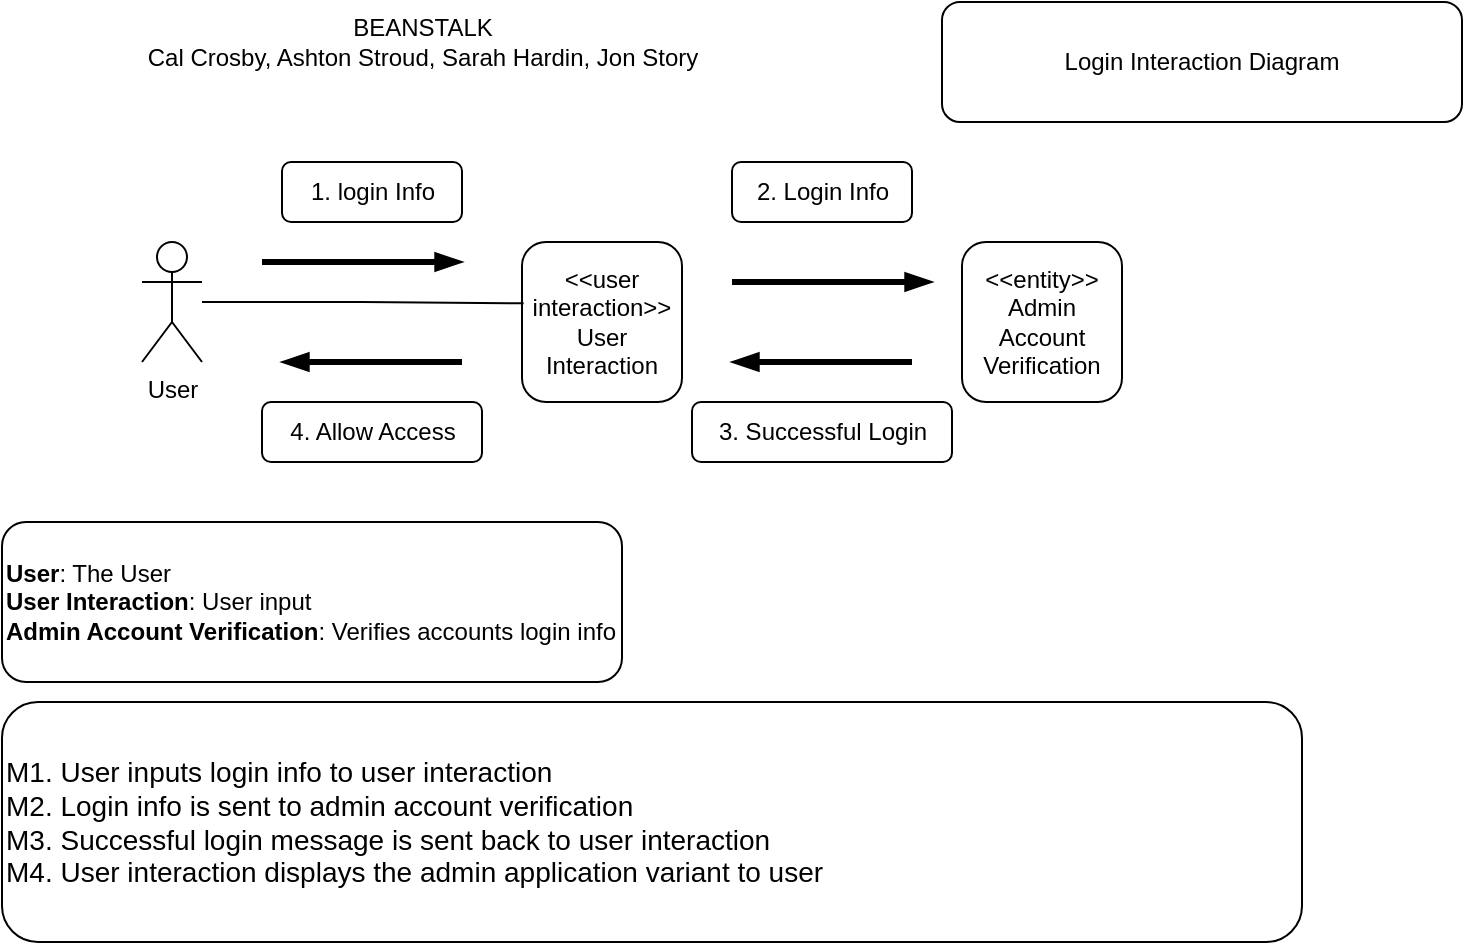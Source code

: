 <mxfile version="22.0.2" type="device">
  <diagram name="Page-1" id="3gxddhXzKKZRk-OIyxOT">
    <mxGraphModel dx="712" dy="820" grid="1" gridSize="10" guides="1" tooltips="1" connect="1" arrows="1" fold="1" page="1" pageScale="1" pageWidth="850" pageHeight="1100" math="0" shadow="0">
      <root>
        <mxCell id="0" />
        <mxCell id="1" parent="0" />
        <mxCell id="OSn7Ex0KW1HROBWdStls-2" value="Login Interaction Diagram" style="rounded=1;whiteSpace=wrap;html=1;" parent="1" vertex="1">
          <mxGeometry x="530" y="30" width="260" height="60" as="geometry" />
        </mxCell>
        <mxCell id="OSn7Ex0KW1HROBWdStls-3" value="&lt;font style=&quot;font-size: 14px;&quot;&gt;M1. User inputs login info to user interaction&lt;br&gt;M2. Login info is sent to admin account verification&lt;br&gt;M3. Successful login message is sent back to user interaction&lt;br&gt;M4. User interaction displays the admin application variant to user&lt;br&gt;&lt;/font&gt;" style="rounded=1;whiteSpace=wrap;html=1;align=left;" parent="1" vertex="1">
          <mxGeometry x="60" y="380" width="650" height="120" as="geometry" />
        </mxCell>
        <mxCell id="OSn7Ex0KW1HROBWdStls-4" value="&lt;b&gt;User&lt;/b&gt;: The User&lt;br&gt;&lt;b&gt;User Interaction&lt;/b&gt;: User input&lt;br&gt;&lt;b&gt;Admin Account Verification&lt;/b&gt;: Verifies accounts login info" style="rounded=1;whiteSpace=wrap;html=1;align=left;" parent="1" vertex="1">
          <mxGeometry x="60" y="290" width="310" height="80" as="geometry" />
        </mxCell>
        <mxCell id="OSn7Ex0KW1HROBWdStls-5" value="User" style="shape=umlActor;verticalLabelPosition=bottom;verticalAlign=top;html=1;outlineConnect=0;" parent="1" vertex="1">
          <mxGeometry x="130" y="150" width="30" height="60" as="geometry" />
        </mxCell>
        <mxCell id="OSn7Ex0KW1HROBWdStls-6" value="&amp;lt;&amp;lt;user interaction&amp;gt;&amp;gt;&lt;br&gt;User Interaction" style="whiteSpace=wrap;html=1;aspect=fixed;rounded=1;" parent="1" vertex="1">
          <mxGeometry x="320" y="150" width="80" height="80" as="geometry" />
        </mxCell>
        <mxCell id="OSn7Ex0KW1HROBWdStls-7" style="edgeStyle=orthogonalEdgeStyle;rounded=0;orthogonalLoop=1;jettySize=auto;html=1;entryX=0.01;entryY=0.383;entryDx=0;entryDy=0;entryPerimeter=0;endArrow=none;endFill=0;" parent="1" source="OSn7Ex0KW1HROBWdStls-5" target="OSn7Ex0KW1HROBWdStls-6" edge="1">
          <mxGeometry relative="1" as="geometry" />
        </mxCell>
        <mxCell id="OSn7Ex0KW1HROBWdStls-8" value="" style="endArrow=blockThin;html=1;rounded=0;strokeWidth=3;endFill=1;" parent="1" edge="1">
          <mxGeometry width="50" height="50" relative="1" as="geometry">
            <mxPoint x="190" y="160" as="sourcePoint" />
            <mxPoint x="290" y="160" as="targetPoint" />
            <Array as="points" />
          </mxGeometry>
        </mxCell>
        <mxCell id="OSn7Ex0KW1HROBWdStls-10" value="" style="endArrow=blockThin;html=1;rounded=0;strokeWidth=3;endFill=1;" parent="1" edge="1">
          <mxGeometry width="50" height="50" relative="1" as="geometry">
            <mxPoint x="290" y="210" as="sourcePoint" />
            <mxPoint x="200" y="210" as="targetPoint" />
            <Array as="points" />
          </mxGeometry>
        </mxCell>
        <mxCell id="OSn7Ex0KW1HROBWdStls-12" value="" style="endArrow=blockThin;html=1;rounded=0;strokeWidth=3;endFill=1;" parent="1" edge="1">
          <mxGeometry width="50" height="50" relative="1" as="geometry">
            <mxPoint x="515" y="210" as="sourcePoint" />
            <mxPoint x="425" y="210" as="targetPoint" />
            <Array as="points" />
          </mxGeometry>
        </mxCell>
        <mxCell id="OSn7Ex0KW1HROBWdStls-13" value="" style="endArrow=blockThin;html=1;rounded=0;strokeWidth=3;endFill=1;" parent="1" edge="1">
          <mxGeometry width="50" height="50" relative="1" as="geometry">
            <mxPoint x="425" y="170" as="sourcePoint" />
            <mxPoint x="525" y="170" as="targetPoint" />
            <Array as="points" />
          </mxGeometry>
        </mxCell>
        <mxCell id="OSn7Ex0KW1HROBWdStls-14" value="1. login Info" style="text;html=1;align=center;verticalAlign=middle;resizable=0;points=[];autosize=1;strokeColor=default;fillColor=none;rounded=1;" parent="1" vertex="1">
          <mxGeometry x="200" y="110" width="90" height="30" as="geometry" />
        </mxCell>
        <mxCell id="OSn7Ex0KW1HROBWdStls-16" value="2. Login Info" style="text;html=1;align=center;verticalAlign=middle;resizable=0;points=[];autosize=1;strokeColor=default;fillColor=none;rounded=1;" parent="1" vertex="1">
          <mxGeometry x="425" y="110" width="90" height="30" as="geometry" />
        </mxCell>
        <mxCell id="OSn7Ex0KW1HROBWdStls-17" value="3. Successful Login" style="text;html=1;align=center;verticalAlign=middle;resizable=0;points=[];autosize=1;strokeColor=default;fillColor=none;rounded=1;" parent="1" vertex="1">
          <mxGeometry x="405" y="230" width="130" height="30" as="geometry" />
        </mxCell>
        <mxCell id="OSn7Ex0KW1HROBWdStls-18" value="4. Allow Access" style="text;html=1;align=center;verticalAlign=middle;resizable=0;points=[];autosize=1;strokeColor=default;fillColor=none;rounded=1;" parent="1" vertex="1">
          <mxGeometry x="190" y="230" width="110" height="30" as="geometry" />
        </mxCell>
        <mxCell id="WTKJXa7nuym5UCZbOK89-1" value="&amp;lt;&amp;lt;entity&amp;gt;&amp;gt;&lt;br&gt;Admin Account Verification" style="whiteSpace=wrap;html=1;aspect=fixed;rounded=1;" parent="1" vertex="1">
          <mxGeometry x="540" y="150" width="80" height="80" as="geometry" />
        </mxCell>
        <mxCell id="VhC2rRP_uPabJqYCW7xC-1" value="BEANSTALK&lt;br&gt;Cal Crosby, Ashton Stroud, Sarah Hardin, Jon Story" style="text;html=1;align=center;verticalAlign=middle;resizable=0;points=[];autosize=1;strokeColor=none;fillColor=none;" parent="1" vertex="1">
          <mxGeometry x="120" y="30" width="300" height="40" as="geometry" />
        </mxCell>
      </root>
    </mxGraphModel>
  </diagram>
</mxfile>
